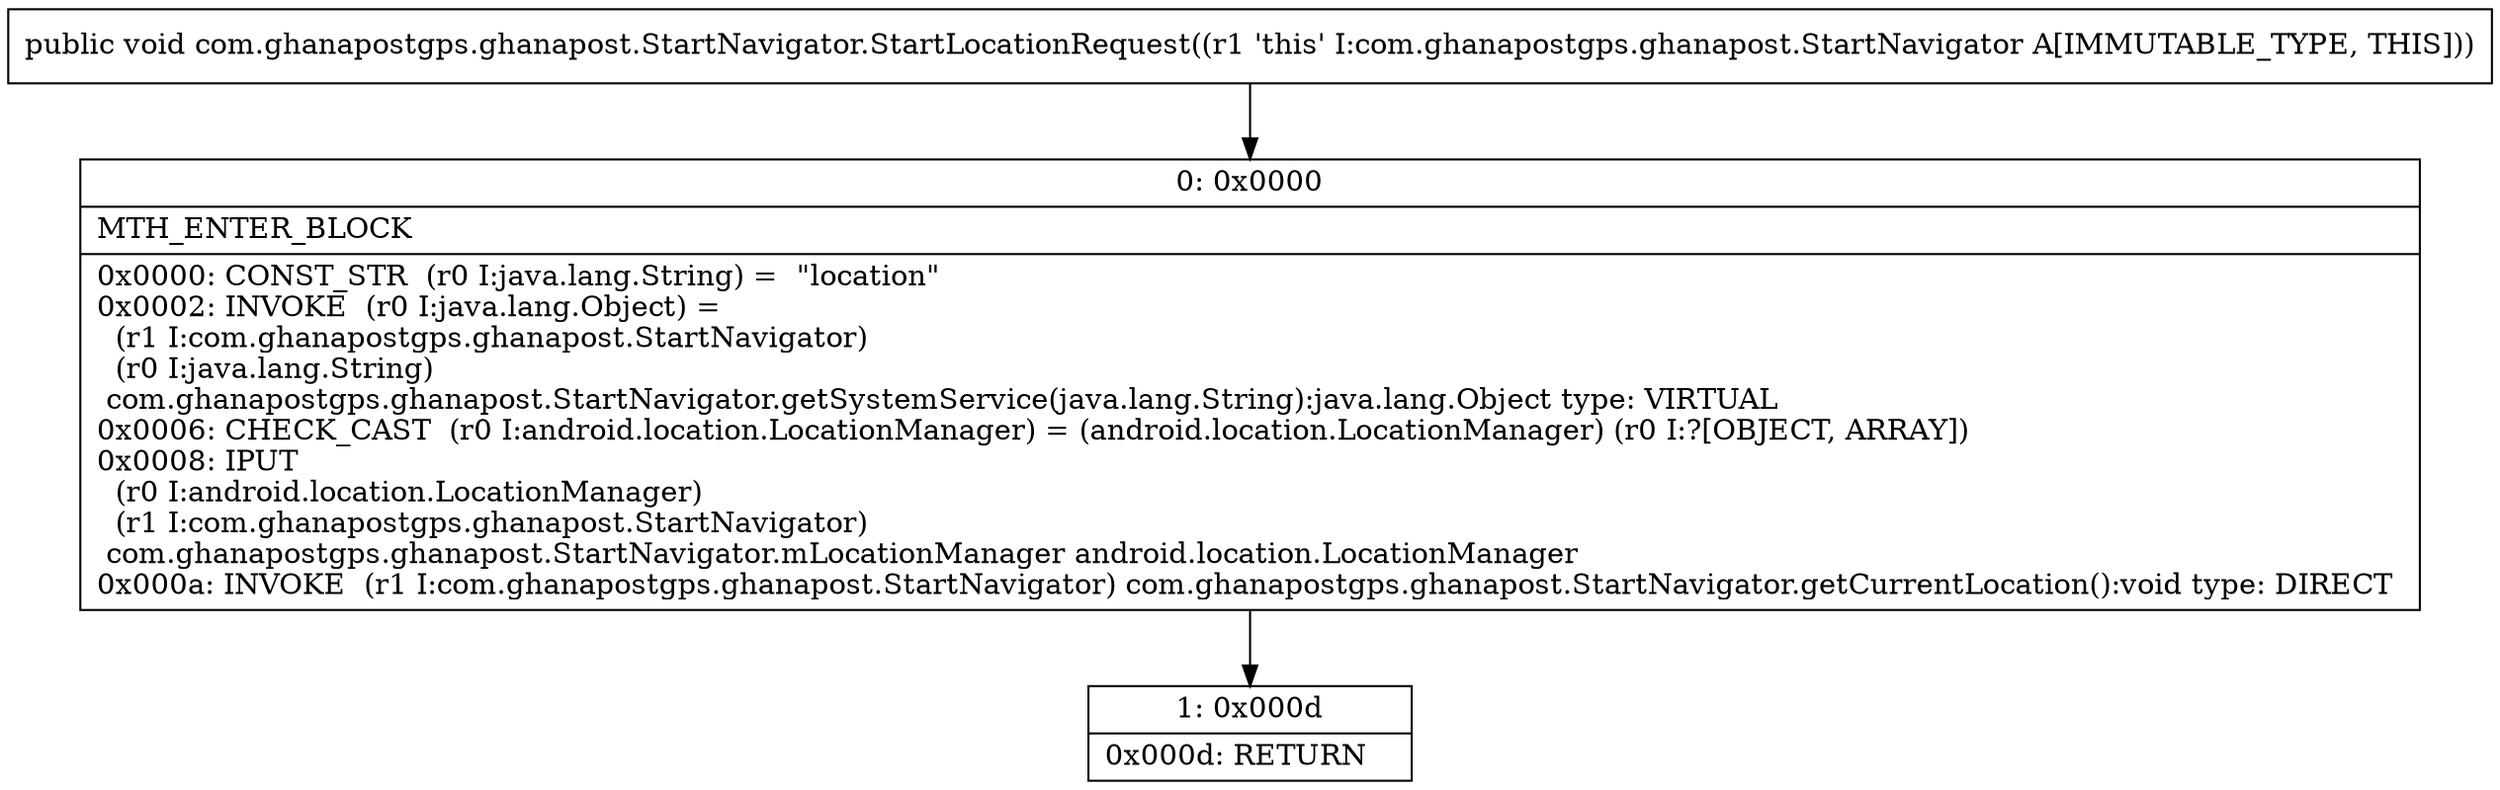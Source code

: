 digraph "CFG forcom.ghanapostgps.ghanapost.StartNavigator.StartLocationRequest()V" {
Node_0 [shape=record,label="{0\:\ 0x0000|MTH_ENTER_BLOCK\l|0x0000: CONST_STR  (r0 I:java.lang.String) =  \"location\" \l0x0002: INVOKE  (r0 I:java.lang.Object) = \l  (r1 I:com.ghanapostgps.ghanapost.StartNavigator)\l  (r0 I:java.lang.String)\l com.ghanapostgps.ghanapost.StartNavigator.getSystemService(java.lang.String):java.lang.Object type: VIRTUAL \l0x0006: CHECK_CAST  (r0 I:android.location.LocationManager) = (android.location.LocationManager) (r0 I:?[OBJECT, ARRAY]) \l0x0008: IPUT  \l  (r0 I:android.location.LocationManager)\l  (r1 I:com.ghanapostgps.ghanapost.StartNavigator)\l com.ghanapostgps.ghanapost.StartNavigator.mLocationManager android.location.LocationManager \l0x000a: INVOKE  (r1 I:com.ghanapostgps.ghanapost.StartNavigator) com.ghanapostgps.ghanapost.StartNavigator.getCurrentLocation():void type: DIRECT \l}"];
Node_1 [shape=record,label="{1\:\ 0x000d|0x000d: RETURN   \l}"];
MethodNode[shape=record,label="{public void com.ghanapostgps.ghanapost.StartNavigator.StartLocationRequest((r1 'this' I:com.ghanapostgps.ghanapost.StartNavigator A[IMMUTABLE_TYPE, THIS])) }"];
MethodNode -> Node_0;
Node_0 -> Node_1;
}

